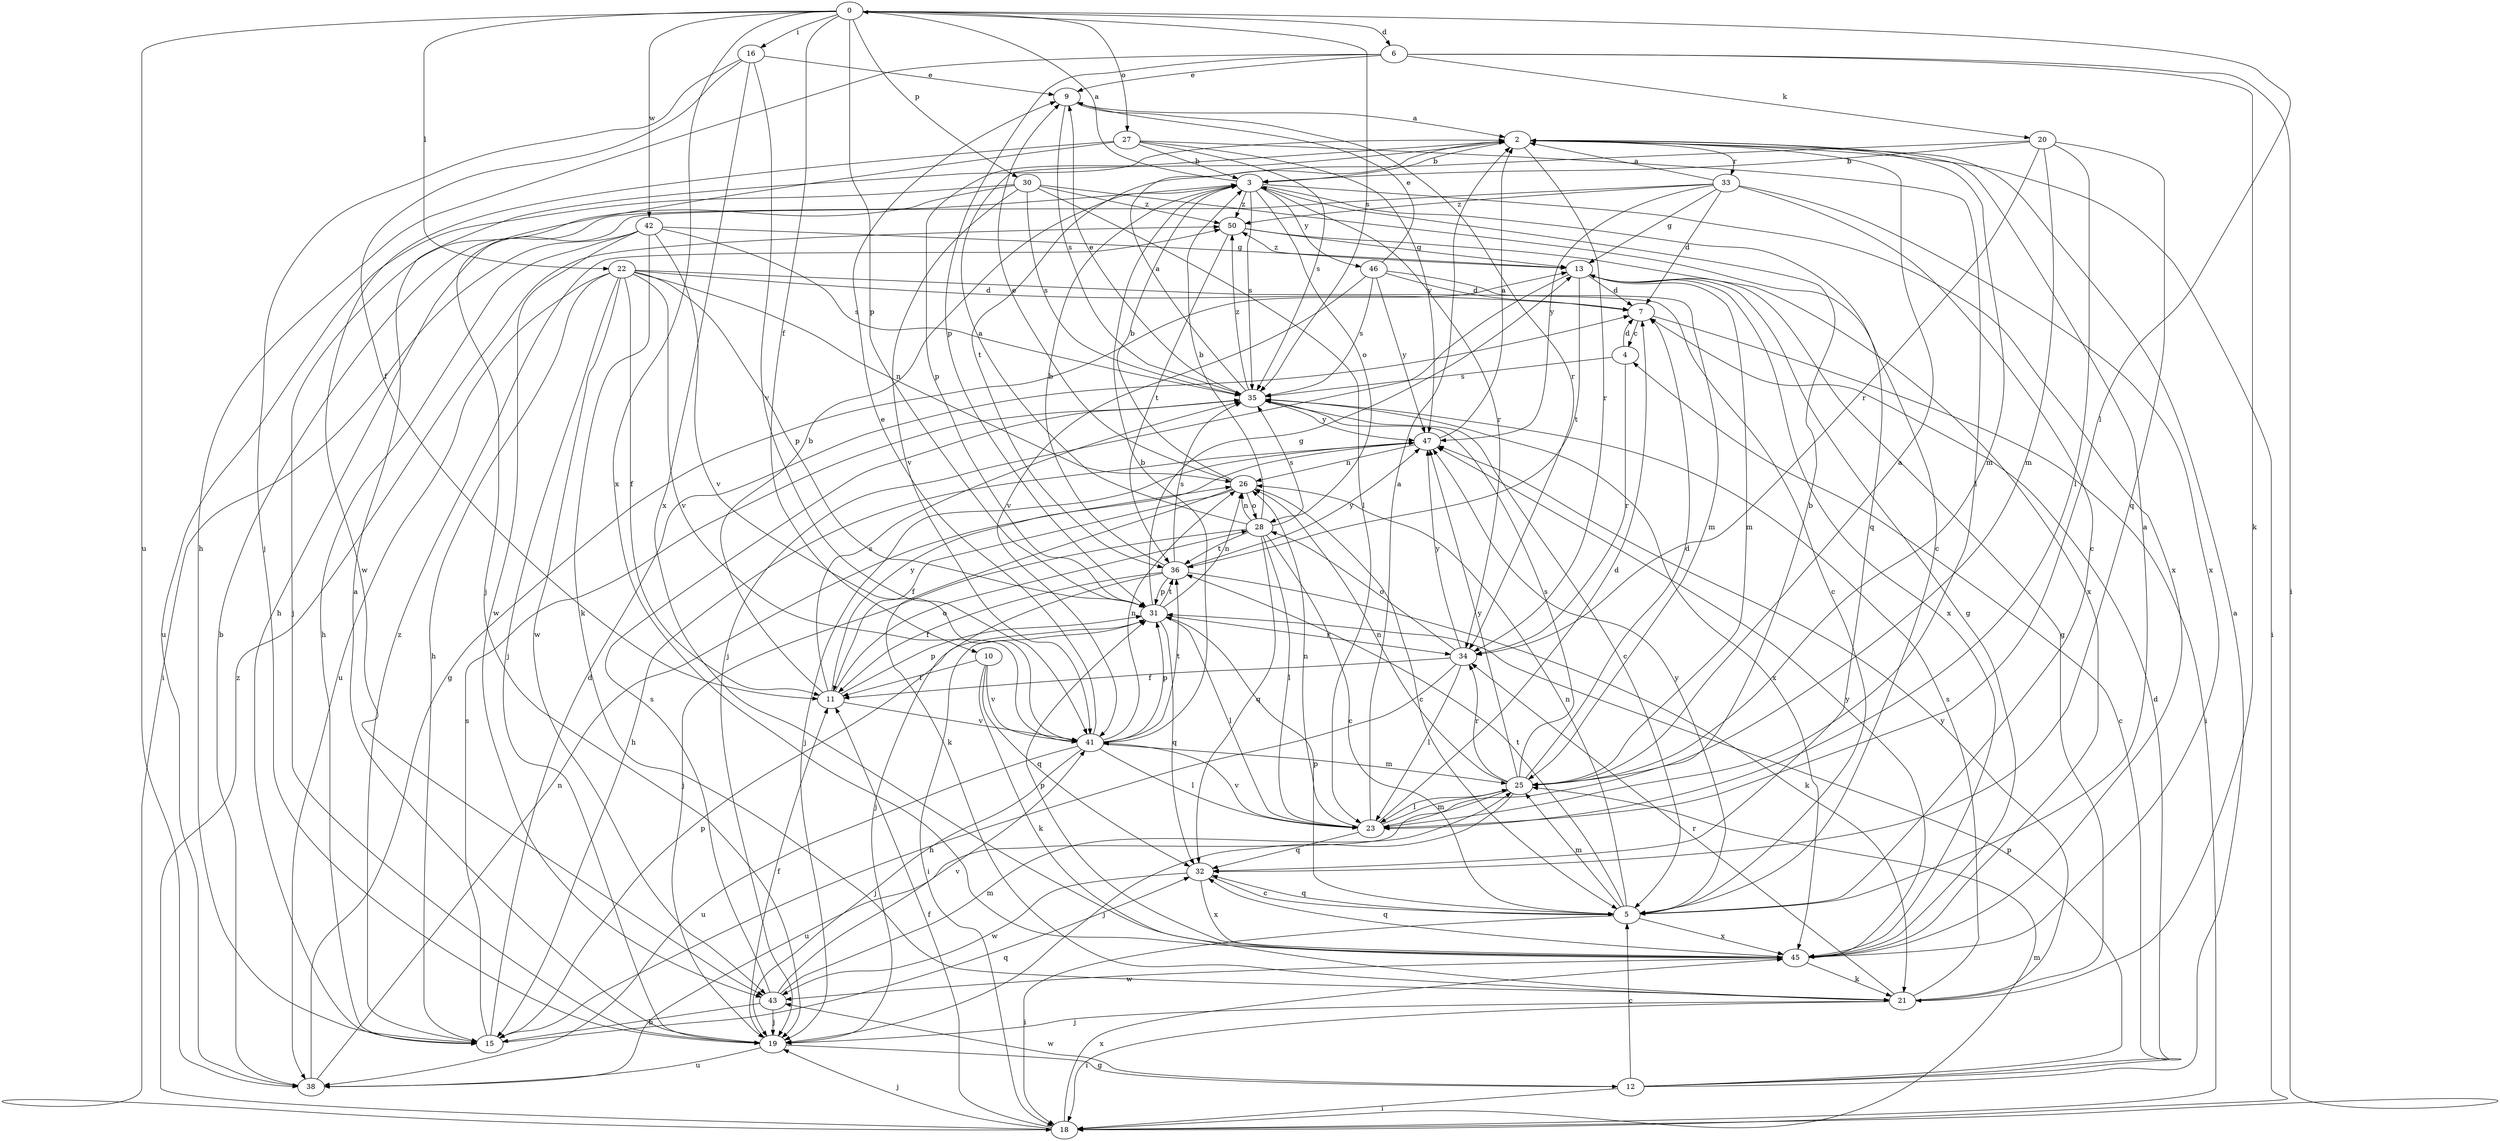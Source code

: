 strict digraph  {
0;
2;
3;
4;
5;
6;
7;
9;
10;
11;
12;
13;
15;
16;
18;
19;
20;
21;
22;
23;
25;
26;
27;
28;
30;
31;
32;
33;
34;
35;
36;
38;
41;
42;
43;
45;
46;
47;
50;
0 -> 6  [label=d];
0 -> 10  [label=f];
0 -> 16  [label=i];
0 -> 22  [label=l];
0 -> 23  [label=l];
0 -> 27  [label=o];
0 -> 30  [label=p];
0 -> 31  [label=p];
0 -> 35  [label=s];
0 -> 38  [label=u];
0 -> 42  [label=w];
0 -> 45  [label=x];
2 -> 3  [label=b];
2 -> 18  [label=i];
2 -> 25  [label=m];
2 -> 31  [label=p];
2 -> 33  [label=r];
2 -> 34  [label=r];
3 -> 0  [label=a];
3 -> 28  [label=o];
3 -> 32  [label=q];
3 -> 34  [label=r];
3 -> 35  [label=s];
3 -> 45  [label=x];
3 -> 46  [label=y];
3 -> 50  [label=z];
4 -> 7  [label=d];
4 -> 34  [label=r];
4 -> 35  [label=s];
5 -> 2  [label=a];
5 -> 18  [label=i];
5 -> 25  [label=m];
5 -> 26  [label=n];
5 -> 31  [label=p];
5 -> 32  [label=q];
5 -> 36  [label=t];
5 -> 45  [label=x];
5 -> 47  [label=y];
6 -> 9  [label=e];
6 -> 15  [label=h];
6 -> 18  [label=i];
6 -> 20  [label=k];
6 -> 21  [label=k];
6 -> 31  [label=p];
7 -> 4  [label=c];
7 -> 18  [label=i];
9 -> 2  [label=a];
9 -> 34  [label=r];
9 -> 35  [label=s];
10 -> 11  [label=f];
10 -> 21  [label=k];
10 -> 32  [label=q];
10 -> 41  [label=v];
11 -> 3  [label=b];
11 -> 28  [label=o];
11 -> 31  [label=p];
11 -> 35  [label=s];
11 -> 41  [label=v];
11 -> 47  [label=y];
12 -> 2  [label=a];
12 -> 4  [label=c];
12 -> 5  [label=c];
12 -> 7  [label=d];
12 -> 18  [label=i];
12 -> 31  [label=p];
12 -> 43  [label=w];
13 -> 7  [label=d];
13 -> 19  [label=j];
13 -> 25  [label=m];
13 -> 36  [label=t];
13 -> 45  [label=x];
13 -> 50  [label=z];
15 -> 7  [label=d];
15 -> 31  [label=p];
15 -> 32  [label=q];
15 -> 35  [label=s];
15 -> 50  [label=z];
16 -> 9  [label=e];
16 -> 11  [label=f];
16 -> 19  [label=j];
16 -> 41  [label=v];
16 -> 45  [label=x];
18 -> 11  [label=f];
18 -> 19  [label=j];
18 -> 25  [label=m];
18 -> 45  [label=x];
18 -> 50  [label=z];
19 -> 2  [label=a];
19 -> 11  [label=f];
19 -> 12  [label=g];
19 -> 38  [label=u];
20 -> 3  [label=b];
20 -> 23  [label=l];
20 -> 25  [label=m];
20 -> 32  [label=q];
20 -> 34  [label=r];
20 -> 36  [label=t];
21 -> 13  [label=g];
21 -> 18  [label=i];
21 -> 19  [label=j];
21 -> 34  [label=r];
21 -> 35  [label=s];
21 -> 47  [label=y];
22 -> 5  [label=c];
22 -> 7  [label=d];
22 -> 11  [label=f];
22 -> 15  [label=h];
22 -> 19  [label=j];
22 -> 26  [label=n];
22 -> 31  [label=p];
22 -> 38  [label=u];
22 -> 41  [label=v];
22 -> 43  [label=w];
23 -> 2  [label=a];
23 -> 3  [label=b];
23 -> 7  [label=d];
23 -> 25  [label=m];
23 -> 26  [label=n];
23 -> 32  [label=q];
23 -> 41  [label=v];
25 -> 2  [label=a];
25 -> 7  [label=d];
25 -> 19  [label=j];
25 -> 23  [label=l];
25 -> 26  [label=n];
25 -> 34  [label=r];
25 -> 35  [label=s];
25 -> 38  [label=u];
25 -> 47  [label=y];
26 -> 3  [label=b];
26 -> 5  [label=c];
26 -> 9  [label=e];
26 -> 11  [label=f];
26 -> 21  [label=k];
26 -> 28  [label=o];
27 -> 3  [label=b];
27 -> 19  [label=j];
27 -> 23  [label=l];
27 -> 35  [label=s];
27 -> 43  [label=w];
27 -> 47  [label=y];
28 -> 2  [label=a];
28 -> 3  [label=b];
28 -> 5  [label=c];
28 -> 19  [label=j];
28 -> 23  [label=l];
28 -> 26  [label=n];
28 -> 32  [label=q];
28 -> 35  [label=s];
28 -> 36  [label=t];
30 -> 5  [label=c];
30 -> 19  [label=j];
30 -> 23  [label=l];
30 -> 35  [label=s];
30 -> 38  [label=u];
30 -> 41  [label=v];
30 -> 50  [label=z];
31 -> 13  [label=g];
31 -> 18  [label=i];
31 -> 23  [label=l];
31 -> 26  [label=n];
31 -> 32  [label=q];
31 -> 34  [label=r];
31 -> 36  [label=t];
32 -> 5  [label=c];
32 -> 43  [label=w];
32 -> 45  [label=x];
33 -> 2  [label=a];
33 -> 5  [label=c];
33 -> 7  [label=d];
33 -> 13  [label=g];
33 -> 15  [label=h];
33 -> 45  [label=x];
33 -> 47  [label=y];
33 -> 50  [label=z];
34 -> 11  [label=f];
34 -> 15  [label=h];
34 -> 23  [label=l];
34 -> 28  [label=o];
34 -> 47  [label=y];
35 -> 2  [label=a];
35 -> 5  [label=c];
35 -> 9  [label=e];
35 -> 45  [label=x];
35 -> 47  [label=y];
35 -> 50  [label=z];
36 -> 3  [label=b];
36 -> 11  [label=f];
36 -> 19  [label=j];
36 -> 21  [label=k];
36 -> 31  [label=p];
36 -> 35  [label=s];
36 -> 47  [label=y];
38 -> 3  [label=b];
38 -> 13  [label=g];
38 -> 26  [label=n];
41 -> 3  [label=b];
41 -> 9  [label=e];
41 -> 19  [label=j];
41 -> 23  [label=l];
41 -> 25  [label=m];
41 -> 26  [label=n];
41 -> 31  [label=p];
41 -> 36  [label=t];
41 -> 38  [label=u];
42 -> 13  [label=g];
42 -> 15  [label=h];
42 -> 18  [label=i];
42 -> 21  [label=k];
42 -> 35  [label=s];
42 -> 41  [label=v];
42 -> 43  [label=w];
43 -> 15  [label=h];
43 -> 19  [label=j];
43 -> 25  [label=m];
43 -> 35  [label=s];
43 -> 41  [label=v];
45 -> 13  [label=g];
45 -> 21  [label=k];
45 -> 31  [label=p];
45 -> 32  [label=q];
45 -> 43  [label=w];
45 -> 47  [label=y];
46 -> 7  [label=d];
46 -> 9  [label=e];
46 -> 25  [label=m];
46 -> 35  [label=s];
46 -> 41  [label=v];
46 -> 47  [label=y];
47 -> 2  [label=a];
47 -> 15  [label=h];
47 -> 19  [label=j];
47 -> 26  [label=n];
50 -> 13  [label=g];
50 -> 36  [label=t];
50 -> 45  [label=x];
}
